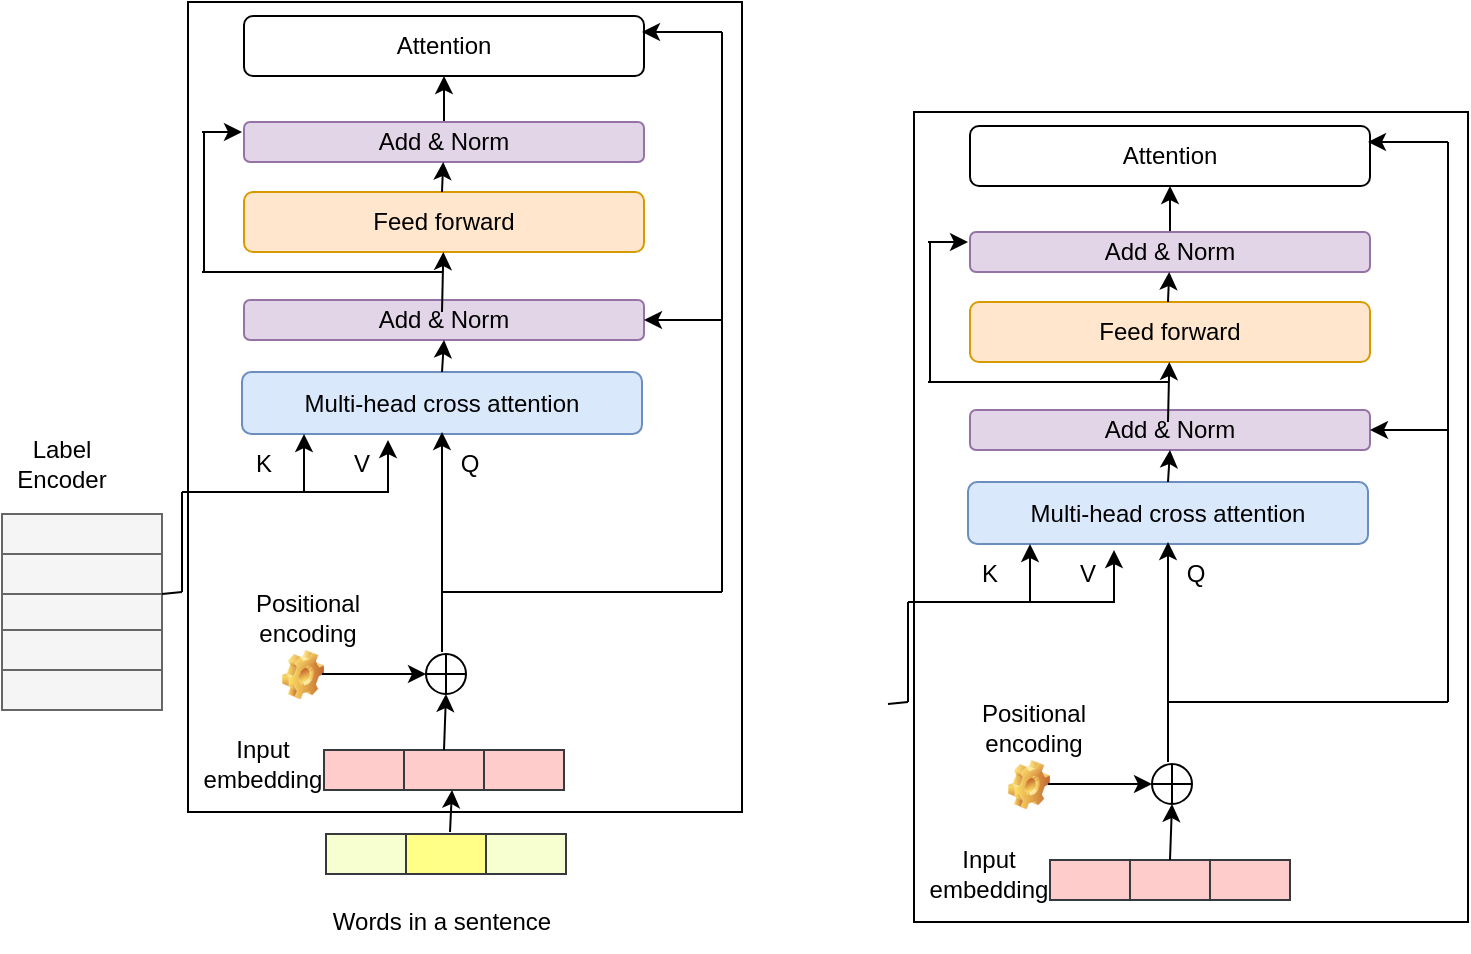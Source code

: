 <mxfile version="16.4.5" type="github">
  <diagram id="FdcYQjDbwHpzMvA2prWP" name="Page-1">
    <mxGraphModel dx="1038" dy="579" grid="1" gridSize="10" guides="1" tooltips="1" connect="1" arrows="1" fold="1" page="1" pageScale="1" pageWidth="850" pageHeight="1100" math="0" shadow="0">
      <root>
        <mxCell id="0" />
        <mxCell id="1" parent="0" />
        <mxCell id="6voSHcXXVBX3k06lsxQZ-63" value="" style="rounded=0;whiteSpace=wrap;html=1;" vertex="1" parent="1">
          <mxGeometry x="133" y="65" width="277" height="405" as="geometry" />
        </mxCell>
        <mxCell id="6voSHcXXVBX3k06lsxQZ-23" value="" style="edgeStyle=orthogonalEdgeStyle;rounded=0;orthogonalLoop=1;jettySize=auto;html=1;startArrow=none;" edge="1" parent="1" source="6voSHcXXVBX3k06lsxQZ-54">
          <mxGeometry relative="1" as="geometry">
            <mxPoint x="233" y="284" as="targetPoint" />
            <Array as="points">
              <mxPoint x="130" y="310" />
              <mxPoint x="233" y="310" />
            </Array>
          </mxGeometry>
        </mxCell>
        <mxCell id="6voSHcXXVBX3k06lsxQZ-3" value="" style="rounded=0;whiteSpace=wrap;html=1;fillColor=#f5f5f5;strokeColor=#666666;fontColor=#333333;" vertex="1" parent="1">
          <mxGeometry x="40" y="321" width="80" height="20" as="geometry" />
        </mxCell>
        <mxCell id="6voSHcXXVBX3k06lsxQZ-4" value="" style="rounded=0;whiteSpace=wrap;html=1;fillColor=#f5f5f5;strokeColor=#666666;fontColor=#333333;" vertex="1" parent="1">
          <mxGeometry x="40" y="341" width="80" height="20" as="geometry" />
        </mxCell>
        <mxCell id="6voSHcXXVBX3k06lsxQZ-5" value="" style="rounded=0;whiteSpace=wrap;html=1;fillColor=#f5f5f5;strokeColor=#666666;fontColor=#333333;" vertex="1" parent="1">
          <mxGeometry x="40" y="361" width="80" height="20" as="geometry" />
        </mxCell>
        <mxCell id="6voSHcXXVBX3k06lsxQZ-6" value="" style="rounded=0;whiteSpace=wrap;html=1;fillColor=#f5f5f5;strokeColor=#666666;fontColor=#333333;" vertex="1" parent="1">
          <mxGeometry x="40" y="379" width="80" height="20" as="geometry" />
        </mxCell>
        <mxCell id="6voSHcXXVBX3k06lsxQZ-7" value="" style="rounded=0;whiteSpace=wrap;html=1;fillColor=#f5f5f5;strokeColor=#666666;fontColor=#333333;" vertex="1" parent="1">
          <mxGeometry x="40" y="399" width="80" height="20" as="geometry" />
        </mxCell>
        <mxCell id="6voSHcXXVBX3k06lsxQZ-9" value="" style="rounded=0;whiteSpace=wrap;html=1;fillColor=#F7FFD1;strokeColor=#36393d;" vertex="1" parent="1">
          <mxGeometry x="202" y="481" width="40" height="20" as="geometry" />
        </mxCell>
        <mxCell id="6voSHcXXVBX3k06lsxQZ-10" value="" style="rounded=0;whiteSpace=wrap;html=1;fillColor=#ffff88;strokeColor=#36393d;" vertex="1" parent="1">
          <mxGeometry x="242" y="481" width="40" height="20" as="geometry" />
        </mxCell>
        <mxCell id="6voSHcXXVBX3k06lsxQZ-12" value="" style="rounded=0;whiteSpace=wrap;html=1;fillColor=#ffcccc;strokeColor=#36393d;" vertex="1" parent="1">
          <mxGeometry x="201" y="439" width="40" height="20" as="geometry" />
        </mxCell>
        <mxCell id="6voSHcXXVBX3k06lsxQZ-13" value="" style="rounded=0;whiteSpace=wrap;html=1;fillColor=#ffcccc;strokeColor=#36393d;" vertex="1" parent="1">
          <mxGeometry x="241" y="439" width="40" height="20" as="geometry" />
        </mxCell>
        <mxCell id="6voSHcXXVBX3k06lsxQZ-14" value="" style="rounded=0;whiteSpace=wrap;html=1;fillColor=#ffcccc;strokeColor=#36393d;" vertex="1" parent="1">
          <mxGeometry x="281" y="439" width="40" height="20" as="geometry" />
        </mxCell>
        <mxCell id="6voSHcXXVBX3k06lsxQZ-15" value="Multi-head cross attention" style="rounded=1;whiteSpace=wrap;html=1;fillColor=#dae8fc;strokeColor=#6c8ebf;" vertex="1" parent="1">
          <mxGeometry x="160" y="250" width="200" height="31" as="geometry" />
        </mxCell>
        <mxCell id="6voSHcXXVBX3k06lsxQZ-16" value="" style="verticalLabelPosition=bottom;verticalAlign=top;html=1;shape=mxgraph.flowchart.summing_function;" vertex="1" parent="1">
          <mxGeometry x="252" y="391" width="20" height="20" as="geometry" />
        </mxCell>
        <mxCell id="6voSHcXXVBX3k06lsxQZ-17" value="" style="shape=image;html=1;verticalLabelPosition=bottom;verticalAlign=top;imageAspect=1;aspect=fixed;image=img/clipart/Gear_128x128.png" vertex="1" parent="1">
          <mxGeometry x="180" y="389" width="21" height="24.63" as="geometry" />
        </mxCell>
        <mxCell id="6voSHcXXVBX3k06lsxQZ-18" value="" style="endArrow=classic;html=1;rounded=0;entryX=0;entryY=0.5;entryDx=0;entryDy=0;entryPerimeter=0;" edge="1" parent="1" target="6voSHcXXVBX3k06lsxQZ-16">
          <mxGeometry width="50" height="50" relative="1" as="geometry">
            <mxPoint x="200" y="401" as="sourcePoint" />
            <mxPoint x="252" y="349" as="targetPoint" />
          </mxGeometry>
        </mxCell>
        <mxCell id="6voSHcXXVBX3k06lsxQZ-19" value="" style="endArrow=classic;html=1;rounded=0;entryX=0.5;entryY=1;entryDx=0;entryDy=0;entryPerimeter=0;exitX=0.5;exitY=0;exitDx=0;exitDy=0;" edge="1" parent="1" source="6voSHcXXVBX3k06lsxQZ-13" target="6voSHcXXVBX3k06lsxQZ-16">
          <mxGeometry width="50" height="50" relative="1" as="geometry">
            <mxPoint x="260" y="460" as="sourcePoint" />
            <mxPoint x="310" y="410" as="targetPoint" />
          </mxGeometry>
        </mxCell>
        <mxCell id="6voSHcXXVBX3k06lsxQZ-20" value="" style="endArrow=classic;html=1;rounded=0;" edge="1" parent="1">
          <mxGeometry width="50" height="50" relative="1" as="geometry">
            <mxPoint x="260" y="390" as="sourcePoint" />
            <mxPoint x="260" y="280" as="targetPoint" />
          </mxGeometry>
        </mxCell>
        <mxCell id="6voSHcXXVBX3k06lsxQZ-24" value="" style="endArrow=classic;html=1;rounded=0;entryX=0.25;entryY=1;entryDx=0;entryDy=0;" edge="1" parent="1">
          <mxGeometry width="50" height="50" relative="1" as="geometry">
            <mxPoint x="191" y="310" as="sourcePoint" />
            <mxPoint x="191" y="281" as="targetPoint" />
          </mxGeometry>
        </mxCell>
        <mxCell id="6voSHcXXVBX3k06lsxQZ-28" value="" style="endArrow=classic;html=1;rounded=0;entryX=0.75;entryY=1;entryDx=0;entryDy=0;" edge="1" parent="1">
          <mxGeometry width="50" height="50" relative="1" as="geometry">
            <mxPoint x="264" y="480" as="sourcePoint" />
            <mxPoint x="265" y="459" as="targetPoint" />
          </mxGeometry>
        </mxCell>
        <mxCell id="6voSHcXXVBX3k06lsxQZ-29" value="" style="rounded=0;whiteSpace=wrap;html=1;fillColor=#F7FFD1;strokeColor=#36393d;" vertex="1" parent="1">
          <mxGeometry x="282" y="481" width="40" height="20" as="geometry" />
        </mxCell>
        <mxCell id="6voSHcXXVBX3k06lsxQZ-41" value="" style="edgeStyle=orthogonalEdgeStyle;rounded=0;orthogonalLoop=1;jettySize=auto;html=1;exitX=0.5;exitY=0;exitDx=0;exitDy=0;" edge="1" parent="1" source="6voSHcXXVBX3k06lsxQZ-32" target="6voSHcXXVBX3k06lsxQZ-34">
          <mxGeometry relative="1" as="geometry" />
        </mxCell>
        <mxCell id="6voSHcXXVBX3k06lsxQZ-30" value="Add &amp;amp; Norm" style="rounded=1;whiteSpace=wrap;html=1;fillColor=#e1d5e7;strokeColor=#9673a6;" vertex="1" parent="1">
          <mxGeometry x="161" y="214" width="200" height="20" as="geometry" />
        </mxCell>
        <mxCell id="6voSHcXXVBX3k06lsxQZ-31" value="Feed forward" style="rounded=1;whiteSpace=wrap;html=1;fillColor=#ffe6cc;strokeColor=#d79b00;" vertex="1" parent="1">
          <mxGeometry x="161" y="160" width="200" height="30" as="geometry" />
        </mxCell>
        <mxCell id="6voSHcXXVBX3k06lsxQZ-32" value="Add &amp;amp; Norm" style="rounded=1;whiteSpace=wrap;html=1;fillColor=#e1d5e7;strokeColor=#9673a6;" vertex="1" parent="1">
          <mxGeometry x="161" y="125" width="200" height="20" as="geometry" />
        </mxCell>
        <mxCell id="6voSHcXXVBX3k06lsxQZ-34" value="Attention" style="rounded=1;whiteSpace=wrap;html=1;fillColor=none;" vertex="1" parent="1">
          <mxGeometry x="161" y="72" width="200" height="30" as="geometry" />
        </mxCell>
        <mxCell id="6voSHcXXVBX3k06lsxQZ-36" value="" style="endArrow=classic;html=1;rounded=0;exitX=0.5;exitY=0;exitDx=0;exitDy=0;entryX=0.5;entryY=1;entryDx=0;entryDy=0;" edge="1" parent="1" source="6voSHcXXVBX3k06lsxQZ-15" target="6voSHcXXVBX3k06lsxQZ-30">
          <mxGeometry width="50" height="50" relative="1" as="geometry">
            <mxPoint x="260" y="280" as="sourcePoint" />
            <mxPoint x="310" y="230" as="targetPoint" />
          </mxGeometry>
        </mxCell>
        <mxCell id="6voSHcXXVBX3k06lsxQZ-39" value="" style="endArrow=classic;html=1;rounded=0;" edge="1" parent="1" target="6voSHcXXVBX3k06lsxQZ-31">
          <mxGeometry width="50" height="50" relative="1" as="geometry">
            <mxPoint x="260" y="220" as="sourcePoint" />
            <mxPoint x="310" y="170" as="targetPoint" />
          </mxGeometry>
        </mxCell>
        <mxCell id="6voSHcXXVBX3k06lsxQZ-43" value="" style="endArrow=classic;html=1;rounded=0;" edge="1" parent="1" target="6voSHcXXVBX3k06lsxQZ-32">
          <mxGeometry width="50" height="50" relative="1" as="geometry">
            <mxPoint x="260" y="160" as="sourcePoint" />
            <mxPoint x="310" y="130" as="targetPoint" />
          </mxGeometry>
        </mxCell>
        <mxCell id="6voSHcXXVBX3k06lsxQZ-44" value="" style="endArrow=none;html=1;rounded=0;" edge="1" parent="1">
          <mxGeometry width="50" height="50" relative="1" as="geometry">
            <mxPoint x="260" y="360" as="sourcePoint" />
            <mxPoint x="400" y="360" as="targetPoint" />
          </mxGeometry>
        </mxCell>
        <mxCell id="6voSHcXXVBX3k06lsxQZ-45" value="" style="endArrow=none;html=1;rounded=0;" edge="1" parent="1">
          <mxGeometry width="50" height="50" relative="1" as="geometry">
            <mxPoint x="400" y="360" as="sourcePoint" />
            <mxPoint x="400" y="80" as="targetPoint" />
          </mxGeometry>
        </mxCell>
        <mxCell id="6voSHcXXVBX3k06lsxQZ-46" value="" style="endArrow=classic;html=1;rounded=0;entryX=1;entryY=0.5;entryDx=0;entryDy=0;" edge="1" parent="1" target="6voSHcXXVBX3k06lsxQZ-30">
          <mxGeometry width="50" height="50" relative="1" as="geometry">
            <mxPoint x="400" y="224" as="sourcePoint" />
            <mxPoint x="450" y="170" as="targetPoint" />
          </mxGeometry>
        </mxCell>
        <mxCell id="6voSHcXXVBX3k06lsxQZ-47" value="" style="endArrow=classic;html=1;rounded=0;" edge="1" parent="1">
          <mxGeometry width="50" height="50" relative="1" as="geometry">
            <mxPoint x="400" y="80" as="sourcePoint" />
            <mxPoint x="360" y="80" as="targetPoint" />
          </mxGeometry>
        </mxCell>
        <mxCell id="6voSHcXXVBX3k06lsxQZ-50" value="" style="endArrow=none;html=1;rounded=0;" edge="1" parent="1">
          <mxGeometry width="50" height="50" relative="1" as="geometry">
            <mxPoint x="140" y="200" as="sourcePoint" />
            <mxPoint x="260" y="200" as="targetPoint" />
          </mxGeometry>
        </mxCell>
        <mxCell id="6voSHcXXVBX3k06lsxQZ-51" value="" style="endArrow=none;html=1;rounded=0;" edge="1" parent="1">
          <mxGeometry width="50" height="50" relative="1" as="geometry">
            <mxPoint x="141" y="200" as="sourcePoint" />
            <mxPoint x="141" y="130" as="targetPoint" />
          </mxGeometry>
        </mxCell>
        <mxCell id="6voSHcXXVBX3k06lsxQZ-52" value="" style="endArrow=classic;html=1;rounded=0;" edge="1" parent="1">
          <mxGeometry width="50" height="50" relative="1" as="geometry">
            <mxPoint x="140" y="130" as="sourcePoint" />
            <mxPoint x="160" y="130" as="targetPoint" />
          </mxGeometry>
        </mxCell>
        <mxCell id="6voSHcXXVBX3k06lsxQZ-53" value="K" style="text;html=1;strokeColor=none;fillColor=none;align=center;verticalAlign=middle;whiteSpace=wrap;rounded=0;" vertex="1" parent="1">
          <mxGeometry x="141" y="281" width="60" height="30" as="geometry" />
        </mxCell>
        <mxCell id="6voSHcXXVBX3k06lsxQZ-54" value="V" style="text;html=1;strokeColor=none;fillColor=none;align=center;verticalAlign=middle;whiteSpace=wrap;rounded=0;" vertex="1" parent="1">
          <mxGeometry x="190" y="281" width="60" height="30" as="geometry" />
        </mxCell>
        <mxCell id="6voSHcXXVBX3k06lsxQZ-56" value="" style="endArrow=none;html=1;rounded=0;" edge="1" parent="1">
          <mxGeometry width="50" height="50" relative="1" as="geometry">
            <mxPoint x="130" y="360" as="sourcePoint" />
            <mxPoint x="130" y="310" as="targetPoint" />
          </mxGeometry>
        </mxCell>
        <mxCell id="6voSHcXXVBX3k06lsxQZ-57" value="" style="endArrow=none;html=1;rounded=0;exitX=1;exitY=0;exitDx=0;exitDy=0;" edge="1" parent="1" source="6voSHcXXVBX3k06lsxQZ-5">
          <mxGeometry width="50" height="50" relative="1" as="geometry">
            <mxPoint x="110" y="400" as="sourcePoint" />
            <mxPoint x="130" y="360" as="targetPoint" />
          </mxGeometry>
        </mxCell>
        <mxCell id="6voSHcXXVBX3k06lsxQZ-58" value="Words in a sentence" style="text;html=1;strokeColor=none;fillColor=none;align=center;verticalAlign=middle;whiteSpace=wrap;rounded=0;" vertex="1" parent="1">
          <mxGeometry x="190" y="510" width="140" height="30" as="geometry" />
        </mxCell>
        <mxCell id="6voSHcXXVBX3k06lsxQZ-59" value="Input embedding" style="text;html=1;strokeColor=none;fillColor=none;align=center;verticalAlign=middle;whiteSpace=wrap;rounded=0;" vertex="1" parent="1">
          <mxGeometry x="133" y="431" width="75" height="30" as="geometry" />
        </mxCell>
        <mxCell id="6voSHcXXVBX3k06lsxQZ-60" value="Positional encoding" style="text;html=1;strokeColor=none;fillColor=none;align=center;verticalAlign=middle;whiteSpace=wrap;rounded=0;" vertex="1" parent="1">
          <mxGeometry x="148" y="358" width="90" height="30" as="geometry" />
        </mxCell>
        <mxCell id="6voSHcXXVBX3k06lsxQZ-64" value="Label Encoder" style="text;html=1;strokeColor=none;fillColor=none;align=center;verticalAlign=middle;whiteSpace=wrap;rounded=0;" vertex="1" parent="1">
          <mxGeometry x="40" y="281" width="60" height="30" as="geometry" />
        </mxCell>
        <mxCell id="6voSHcXXVBX3k06lsxQZ-65" value="Q" style="text;html=1;strokeColor=none;fillColor=none;align=center;verticalAlign=middle;whiteSpace=wrap;rounded=0;" vertex="1" parent="1">
          <mxGeometry x="254" y="281" width="40" height="30" as="geometry" />
        </mxCell>
        <mxCell id="6voSHcXXVBX3k06lsxQZ-66" value="" style="rounded=0;whiteSpace=wrap;html=1;" vertex="1" parent="1">
          <mxGeometry x="496" y="120" width="277" height="405" as="geometry" />
        </mxCell>
        <mxCell id="6voSHcXXVBX3k06lsxQZ-67" value="" style="edgeStyle=orthogonalEdgeStyle;rounded=0;orthogonalLoop=1;jettySize=auto;html=1;startArrow=none;" edge="1" parent="1" source="6voSHcXXVBX3k06lsxQZ-94">
          <mxGeometry relative="1" as="geometry">
            <mxPoint x="596" y="339" as="targetPoint" />
            <Array as="points">
              <mxPoint x="493" y="365" />
              <mxPoint x="596" y="365" />
            </Array>
          </mxGeometry>
        </mxCell>
        <mxCell id="6voSHcXXVBX3k06lsxQZ-68" value="" style="rounded=0;whiteSpace=wrap;html=1;fillColor=#ffcccc;strokeColor=#36393d;" vertex="1" parent="1">
          <mxGeometry x="564" y="494" width="40" height="20" as="geometry" />
        </mxCell>
        <mxCell id="6voSHcXXVBX3k06lsxQZ-69" value="" style="rounded=0;whiteSpace=wrap;html=1;fillColor=#ffcccc;strokeColor=#36393d;" vertex="1" parent="1">
          <mxGeometry x="604" y="494" width="40" height="20" as="geometry" />
        </mxCell>
        <mxCell id="6voSHcXXVBX3k06lsxQZ-70" value="" style="rounded=0;whiteSpace=wrap;html=1;fillColor=#ffcccc;strokeColor=#36393d;" vertex="1" parent="1">
          <mxGeometry x="644" y="494" width="40" height="20" as="geometry" />
        </mxCell>
        <mxCell id="6voSHcXXVBX3k06lsxQZ-71" value="Multi-head cross attention" style="rounded=1;whiteSpace=wrap;html=1;fillColor=#dae8fc;strokeColor=#6c8ebf;" vertex="1" parent="1">
          <mxGeometry x="523" y="305" width="200" height="31" as="geometry" />
        </mxCell>
        <mxCell id="6voSHcXXVBX3k06lsxQZ-72" value="" style="verticalLabelPosition=bottom;verticalAlign=top;html=1;shape=mxgraph.flowchart.summing_function;" vertex="1" parent="1">
          <mxGeometry x="615" y="446" width="20" height="20" as="geometry" />
        </mxCell>
        <mxCell id="6voSHcXXVBX3k06lsxQZ-73" value="" style="shape=image;html=1;verticalLabelPosition=bottom;verticalAlign=top;imageAspect=1;aspect=fixed;image=img/clipart/Gear_128x128.png" vertex="1" parent="1">
          <mxGeometry x="543" y="444" width="21" height="24.63" as="geometry" />
        </mxCell>
        <mxCell id="6voSHcXXVBX3k06lsxQZ-74" value="" style="endArrow=classic;html=1;rounded=0;entryX=0;entryY=0.5;entryDx=0;entryDy=0;entryPerimeter=0;" edge="1" parent="1" target="6voSHcXXVBX3k06lsxQZ-72">
          <mxGeometry width="50" height="50" relative="1" as="geometry">
            <mxPoint x="563" y="456" as="sourcePoint" />
            <mxPoint x="615" y="404" as="targetPoint" />
          </mxGeometry>
        </mxCell>
        <mxCell id="6voSHcXXVBX3k06lsxQZ-75" value="" style="endArrow=classic;html=1;rounded=0;entryX=0.5;entryY=1;entryDx=0;entryDy=0;entryPerimeter=0;exitX=0.5;exitY=0;exitDx=0;exitDy=0;" edge="1" parent="1" source="6voSHcXXVBX3k06lsxQZ-69" target="6voSHcXXVBX3k06lsxQZ-72">
          <mxGeometry width="50" height="50" relative="1" as="geometry">
            <mxPoint x="623" y="515" as="sourcePoint" />
            <mxPoint x="673" y="465" as="targetPoint" />
          </mxGeometry>
        </mxCell>
        <mxCell id="6voSHcXXVBX3k06lsxQZ-76" value="" style="endArrow=classic;html=1;rounded=0;" edge="1" parent="1">
          <mxGeometry width="50" height="50" relative="1" as="geometry">
            <mxPoint x="623" y="445" as="sourcePoint" />
            <mxPoint x="623" y="335" as="targetPoint" />
          </mxGeometry>
        </mxCell>
        <mxCell id="6voSHcXXVBX3k06lsxQZ-77" value="" style="endArrow=classic;html=1;rounded=0;entryX=0.25;entryY=1;entryDx=0;entryDy=0;" edge="1" parent="1">
          <mxGeometry width="50" height="50" relative="1" as="geometry">
            <mxPoint x="554" y="365" as="sourcePoint" />
            <mxPoint x="554" y="336" as="targetPoint" />
          </mxGeometry>
        </mxCell>
        <mxCell id="6voSHcXXVBX3k06lsxQZ-78" value="" style="edgeStyle=orthogonalEdgeStyle;rounded=0;orthogonalLoop=1;jettySize=auto;html=1;exitX=0.5;exitY=0;exitDx=0;exitDy=0;" edge="1" parent="1" source="6voSHcXXVBX3k06lsxQZ-81" target="6voSHcXXVBX3k06lsxQZ-82">
          <mxGeometry relative="1" as="geometry" />
        </mxCell>
        <mxCell id="6voSHcXXVBX3k06lsxQZ-79" value="Add &amp;amp; Norm" style="rounded=1;whiteSpace=wrap;html=1;fillColor=#e1d5e7;strokeColor=#9673a6;" vertex="1" parent="1">
          <mxGeometry x="524" y="269" width="200" height="20" as="geometry" />
        </mxCell>
        <mxCell id="6voSHcXXVBX3k06lsxQZ-80" value="Feed forward" style="rounded=1;whiteSpace=wrap;html=1;fillColor=#ffe6cc;strokeColor=#d79b00;" vertex="1" parent="1">
          <mxGeometry x="524" y="215" width="200" height="30" as="geometry" />
        </mxCell>
        <mxCell id="6voSHcXXVBX3k06lsxQZ-81" value="Add &amp;amp; Norm" style="rounded=1;whiteSpace=wrap;html=1;fillColor=#e1d5e7;strokeColor=#9673a6;" vertex="1" parent="1">
          <mxGeometry x="524" y="180" width="200" height="20" as="geometry" />
        </mxCell>
        <mxCell id="6voSHcXXVBX3k06lsxQZ-82" value="Attention" style="rounded=1;whiteSpace=wrap;html=1;fillColor=none;" vertex="1" parent="1">
          <mxGeometry x="524" y="127" width="200" height="30" as="geometry" />
        </mxCell>
        <mxCell id="6voSHcXXVBX3k06lsxQZ-83" value="" style="endArrow=classic;html=1;rounded=0;exitX=0.5;exitY=0;exitDx=0;exitDy=0;entryX=0.5;entryY=1;entryDx=0;entryDy=0;" edge="1" parent="1" source="6voSHcXXVBX3k06lsxQZ-71" target="6voSHcXXVBX3k06lsxQZ-79">
          <mxGeometry width="50" height="50" relative="1" as="geometry">
            <mxPoint x="623" y="335" as="sourcePoint" />
            <mxPoint x="673" y="285" as="targetPoint" />
          </mxGeometry>
        </mxCell>
        <mxCell id="6voSHcXXVBX3k06lsxQZ-84" value="" style="endArrow=classic;html=1;rounded=0;" edge="1" parent="1" target="6voSHcXXVBX3k06lsxQZ-80">
          <mxGeometry width="50" height="50" relative="1" as="geometry">
            <mxPoint x="623" y="275" as="sourcePoint" />
            <mxPoint x="673" y="225" as="targetPoint" />
          </mxGeometry>
        </mxCell>
        <mxCell id="6voSHcXXVBX3k06lsxQZ-85" value="" style="endArrow=classic;html=1;rounded=0;" edge="1" parent="1" target="6voSHcXXVBX3k06lsxQZ-81">
          <mxGeometry width="50" height="50" relative="1" as="geometry">
            <mxPoint x="623" y="215" as="sourcePoint" />
            <mxPoint x="673" y="185" as="targetPoint" />
          </mxGeometry>
        </mxCell>
        <mxCell id="6voSHcXXVBX3k06lsxQZ-86" value="" style="endArrow=none;html=1;rounded=0;" edge="1" parent="1">
          <mxGeometry width="50" height="50" relative="1" as="geometry">
            <mxPoint x="623" y="415" as="sourcePoint" />
            <mxPoint x="763" y="415" as="targetPoint" />
          </mxGeometry>
        </mxCell>
        <mxCell id="6voSHcXXVBX3k06lsxQZ-87" value="" style="endArrow=none;html=1;rounded=0;" edge="1" parent="1">
          <mxGeometry width="50" height="50" relative="1" as="geometry">
            <mxPoint x="763" y="415" as="sourcePoint" />
            <mxPoint x="763" y="135" as="targetPoint" />
          </mxGeometry>
        </mxCell>
        <mxCell id="6voSHcXXVBX3k06lsxQZ-88" value="" style="endArrow=classic;html=1;rounded=0;entryX=1;entryY=0.5;entryDx=0;entryDy=0;" edge="1" parent="1" target="6voSHcXXVBX3k06lsxQZ-79">
          <mxGeometry width="50" height="50" relative="1" as="geometry">
            <mxPoint x="763" y="279" as="sourcePoint" />
            <mxPoint x="813" y="225" as="targetPoint" />
          </mxGeometry>
        </mxCell>
        <mxCell id="6voSHcXXVBX3k06lsxQZ-89" value="" style="endArrow=classic;html=1;rounded=0;" edge="1" parent="1">
          <mxGeometry width="50" height="50" relative="1" as="geometry">
            <mxPoint x="763" y="135" as="sourcePoint" />
            <mxPoint x="723" y="135" as="targetPoint" />
          </mxGeometry>
        </mxCell>
        <mxCell id="6voSHcXXVBX3k06lsxQZ-90" value="" style="endArrow=none;html=1;rounded=0;" edge="1" parent="1">
          <mxGeometry width="50" height="50" relative="1" as="geometry">
            <mxPoint x="503" y="255" as="sourcePoint" />
            <mxPoint x="623" y="255" as="targetPoint" />
          </mxGeometry>
        </mxCell>
        <mxCell id="6voSHcXXVBX3k06lsxQZ-91" value="" style="endArrow=none;html=1;rounded=0;" edge="1" parent="1">
          <mxGeometry width="50" height="50" relative="1" as="geometry">
            <mxPoint x="504" y="255" as="sourcePoint" />
            <mxPoint x="504" y="185" as="targetPoint" />
          </mxGeometry>
        </mxCell>
        <mxCell id="6voSHcXXVBX3k06lsxQZ-92" value="" style="endArrow=classic;html=1;rounded=0;" edge="1" parent="1">
          <mxGeometry width="50" height="50" relative="1" as="geometry">
            <mxPoint x="503" y="185" as="sourcePoint" />
            <mxPoint x="523" y="185" as="targetPoint" />
          </mxGeometry>
        </mxCell>
        <mxCell id="6voSHcXXVBX3k06lsxQZ-93" value="K" style="text;html=1;strokeColor=none;fillColor=none;align=center;verticalAlign=middle;whiteSpace=wrap;rounded=0;" vertex="1" parent="1">
          <mxGeometry x="504" y="336" width="60" height="30" as="geometry" />
        </mxCell>
        <mxCell id="6voSHcXXVBX3k06lsxQZ-94" value="V" style="text;html=1;strokeColor=none;fillColor=none;align=center;verticalAlign=middle;whiteSpace=wrap;rounded=0;" vertex="1" parent="1">
          <mxGeometry x="553" y="336" width="60" height="30" as="geometry" />
        </mxCell>
        <mxCell id="6voSHcXXVBX3k06lsxQZ-95" value="" style="endArrow=none;html=1;rounded=0;" edge="1" parent="1">
          <mxGeometry width="50" height="50" relative="1" as="geometry">
            <mxPoint x="493" y="415" as="sourcePoint" />
            <mxPoint x="493" y="365" as="targetPoint" />
          </mxGeometry>
        </mxCell>
        <mxCell id="6voSHcXXVBX3k06lsxQZ-96" value="" style="endArrow=none;html=1;rounded=0;exitX=1;exitY=0;exitDx=0;exitDy=0;" edge="1" parent="1">
          <mxGeometry width="50" height="50" relative="1" as="geometry">
            <mxPoint x="483" y="416" as="sourcePoint" />
            <mxPoint x="493" y="415" as="targetPoint" />
          </mxGeometry>
        </mxCell>
        <mxCell id="6voSHcXXVBX3k06lsxQZ-97" value="Input embedding" style="text;html=1;strokeColor=none;fillColor=none;align=center;verticalAlign=middle;whiteSpace=wrap;rounded=0;" vertex="1" parent="1">
          <mxGeometry x="496" y="486" width="75" height="30" as="geometry" />
        </mxCell>
        <mxCell id="6voSHcXXVBX3k06lsxQZ-98" value="Positional encoding" style="text;html=1;strokeColor=none;fillColor=none;align=center;verticalAlign=middle;whiteSpace=wrap;rounded=0;" vertex="1" parent="1">
          <mxGeometry x="511" y="413" width="90" height="30" as="geometry" />
        </mxCell>
        <mxCell id="6voSHcXXVBX3k06lsxQZ-99" value="Q" style="text;html=1;strokeColor=none;fillColor=none;align=center;verticalAlign=middle;whiteSpace=wrap;rounded=0;" vertex="1" parent="1">
          <mxGeometry x="617" y="336" width="40" height="30" as="geometry" />
        </mxCell>
      </root>
    </mxGraphModel>
  </diagram>
</mxfile>
